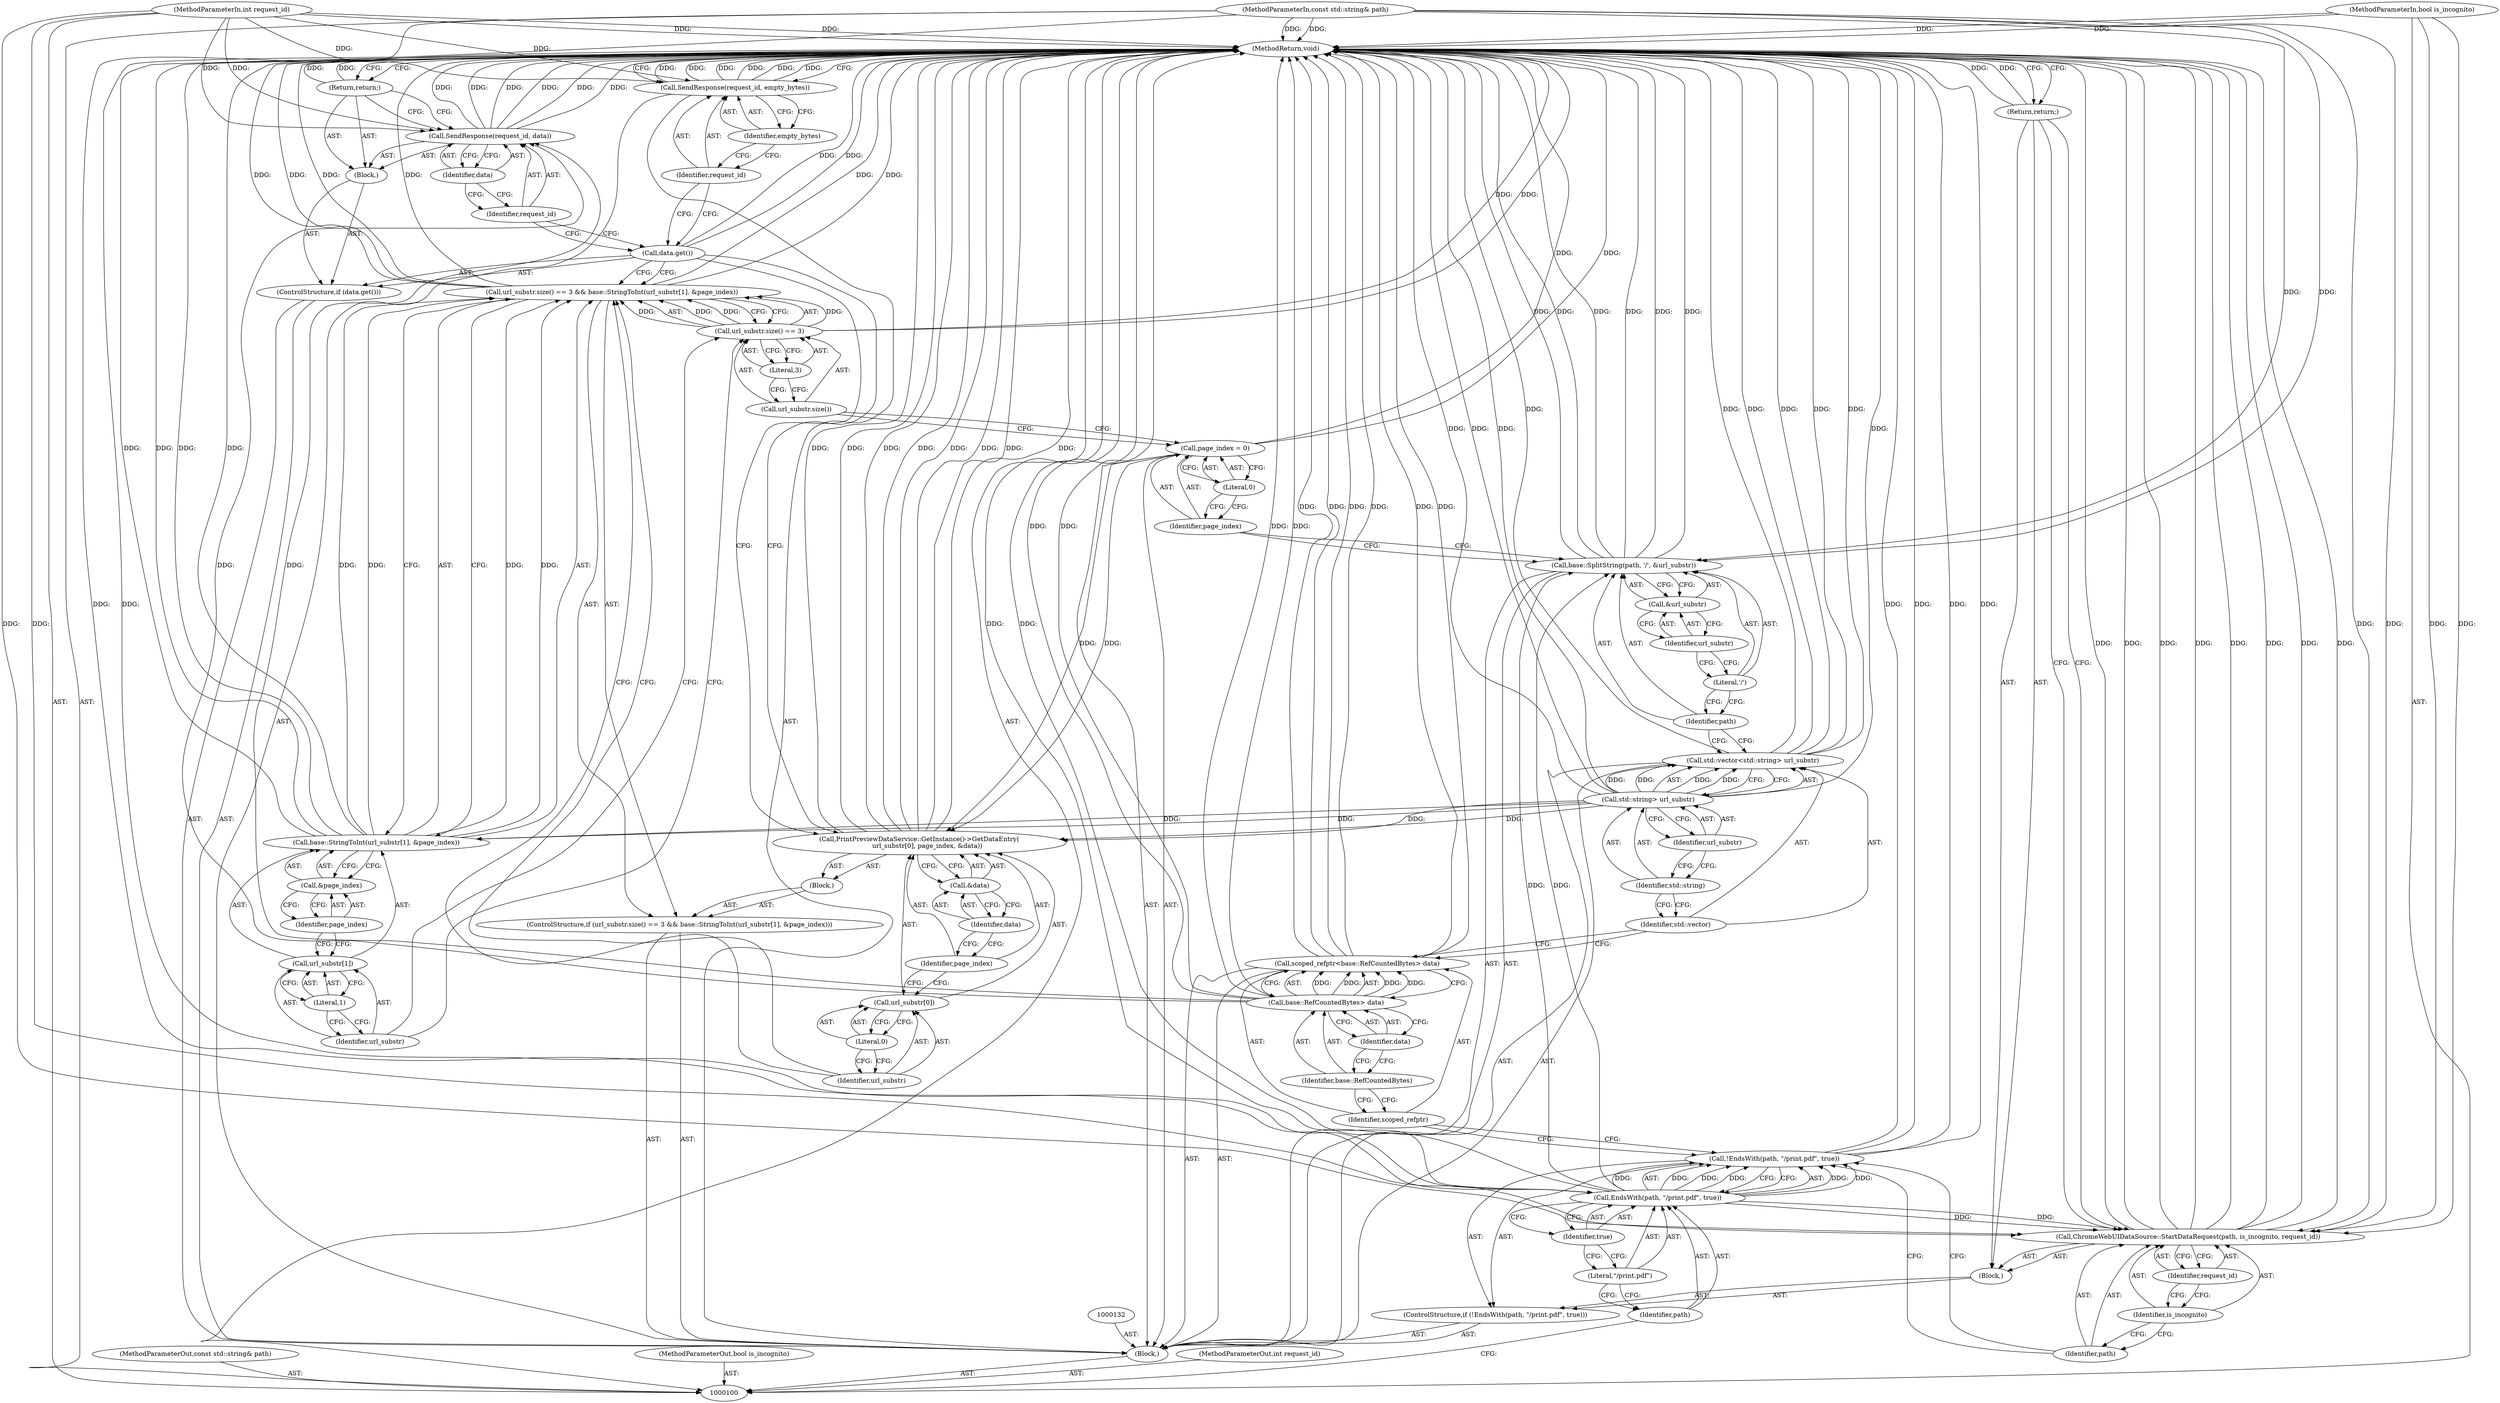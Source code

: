digraph "1_Chrome_116d0963cadfbf55ef2ec3d13781987c4d80517a_7" {
"1000165" [label="(MethodReturn,void)"];
"1000101" [label="(MethodParameterIn,const std::string& path)"];
"1000252" [label="(MethodParameterOut,const std::string& path)"];
"1000124" [label="(Call,std::string> url_substr)"];
"1000125" [label="(Identifier,std::string)"];
"1000126" [label="(Identifier,url_substr)"];
"1000122" [label="(Call,std::vector<std::string> url_substr)"];
"1000123" [label="(Identifier,std::vector)"];
"1000128" [label="(Identifier,path)"];
"1000129" [label="(Literal,'/')"];
"1000127" [label="(Call,base::SplitString(path, '/', &url_substr))"];
"1000130" [label="(Call,&url_substr)"];
"1000131" [label="(Identifier,url_substr)"];
"1000135" [label="(Literal,0)"];
"1000133" [label="(Call,page_index = 0)"];
"1000134" [label="(Identifier,page_index)"];
"1000136" [label="(ControlStructure,if (url_substr.size() == 3 && base::StringToInt(url_substr[1], &page_index)))"];
"1000140" [label="(Literal,3)"];
"1000141" [label="(Call,base::StringToInt(url_substr[1], &page_index))"];
"1000142" [label="(Call,url_substr[1])"];
"1000143" [label="(Identifier,url_substr)"];
"1000137" [label="(Call,url_substr.size() == 3 && base::StringToInt(url_substr[1], &page_index))"];
"1000138" [label="(Call,url_substr.size() == 3)"];
"1000139" [label="(Call,url_substr.size())"];
"1000144" [label="(Literal,1)"];
"1000145" [label="(Call,&page_index)"];
"1000146" [label="(Identifier,page_index)"];
"1000147" [label="(Block,)"];
"1000148" [label="(Call,PrintPreviewDataService::GetInstance()->GetDataEntry(\n        url_substr[0], page_index, &data))"];
"1000151" [label="(Literal,0)"];
"1000152" [label="(Identifier,page_index)"];
"1000153" [label="(Call,&data)"];
"1000154" [label="(Identifier,data)"];
"1000149" [label="(Call,url_substr[0])"];
"1000150" [label="(Identifier,url_substr)"];
"1000157" [label="(Block,)"];
"1000155" [label="(ControlStructure,if (data.get()))"];
"1000156" [label="(Call,data.get())"];
"1000159" [label="(Identifier,request_id)"];
"1000160" [label="(Identifier,data)"];
"1000158" [label="(Call,SendResponse(request_id, data))"];
"1000161" [label="(Return,return;)"];
"1000102" [label="(MethodParameterIn,bool is_incognito)"];
"1000253" [label="(MethodParameterOut,bool is_incognito)"];
"1000163" [label="(Identifier,request_id)"];
"1000162" [label="(Call,SendResponse(request_id, empty_bytes))"];
"1000164" [label="(Identifier,empty_bytes)"];
"1000103" [label="(MethodParameterIn,int request_id)"];
"1000254" [label="(MethodParameterOut,int request_id)"];
"1000104" [label="(Block,)"];
"1000108" [label="(Identifier,path)"];
"1000105" [label="(ControlStructure,if (!EndsWith(path, \"/print.pdf\", true)))"];
"1000109" [label="(Literal,\"/print.pdf\")"];
"1000110" [label="(Identifier,true)"];
"1000111" [label="(Block,)"];
"1000106" [label="(Call,!EndsWith(path, \"/print.pdf\", true))"];
"1000107" [label="(Call,EndsWith(path, \"/print.pdf\", true))"];
"1000112" [label="(Call,ChromeWebUIDataSource::StartDataRequest(path, is_incognito, request_id))"];
"1000113" [label="(Identifier,path)"];
"1000114" [label="(Identifier,is_incognito)"];
"1000115" [label="(Identifier,request_id)"];
"1000116" [label="(Return,return;)"];
"1000119" [label="(Call,base::RefCountedBytes> data)"];
"1000120" [label="(Identifier,base::RefCountedBytes)"];
"1000117" [label="(Call,scoped_refptr<base::RefCountedBytes> data)"];
"1000118" [label="(Identifier,scoped_refptr)"];
"1000121" [label="(Identifier,data)"];
"1000165" -> "1000100"  [label="AST: "];
"1000165" -> "1000116"  [label="CFG: "];
"1000165" -> "1000161"  [label="CFG: "];
"1000165" -> "1000162"  [label="CFG: "];
"1000161" -> "1000165"  [label="DDG: "];
"1000141" -> "1000165"  [label="DDG: "];
"1000141" -> "1000165"  [label="DDG: "];
"1000124" -> "1000165"  [label="DDG: "];
"1000124" -> "1000165"  [label="DDG: "];
"1000106" -> "1000165"  [label="DDG: "];
"1000106" -> "1000165"  [label="DDG: "];
"1000148" -> "1000165"  [label="DDG: "];
"1000148" -> "1000165"  [label="DDG: "];
"1000148" -> "1000165"  [label="DDG: "];
"1000148" -> "1000165"  [label="DDG: "];
"1000117" -> "1000165"  [label="DDG: "];
"1000117" -> "1000165"  [label="DDG: "];
"1000117" -> "1000165"  [label="DDG: "];
"1000122" -> "1000165"  [label="DDG: "];
"1000122" -> "1000165"  [label="DDG: "];
"1000122" -> "1000165"  [label="DDG: "];
"1000158" -> "1000165"  [label="DDG: "];
"1000158" -> "1000165"  [label="DDG: "];
"1000158" -> "1000165"  [label="DDG: "];
"1000127" -> "1000165"  [label="DDG: "];
"1000127" -> "1000165"  [label="DDG: "];
"1000127" -> "1000165"  [label="DDG: "];
"1000162" -> "1000165"  [label="DDG: "];
"1000162" -> "1000165"  [label="DDG: "];
"1000162" -> "1000165"  [label="DDG: "];
"1000112" -> "1000165"  [label="DDG: "];
"1000112" -> "1000165"  [label="DDG: "];
"1000112" -> "1000165"  [label="DDG: "];
"1000112" -> "1000165"  [label="DDG: "];
"1000137" -> "1000165"  [label="DDG: "];
"1000137" -> "1000165"  [label="DDG: "];
"1000137" -> "1000165"  [label="DDG: "];
"1000138" -> "1000165"  [label="DDG: "];
"1000133" -> "1000165"  [label="DDG: "];
"1000103" -> "1000165"  [label="DDG: "];
"1000119" -> "1000165"  [label="DDG: "];
"1000119" -> "1000165"  [label="DDG: "];
"1000102" -> "1000165"  [label="DDG: "];
"1000101" -> "1000165"  [label="DDG: "];
"1000107" -> "1000165"  [label="DDG: "];
"1000156" -> "1000165"  [label="DDG: "];
"1000116" -> "1000165"  [label="DDG: "];
"1000101" -> "1000100"  [label="AST: "];
"1000101" -> "1000165"  [label="DDG: "];
"1000101" -> "1000107"  [label="DDG: "];
"1000101" -> "1000112"  [label="DDG: "];
"1000101" -> "1000127"  [label="DDG: "];
"1000252" -> "1000100"  [label="AST: "];
"1000124" -> "1000122"  [label="AST: "];
"1000124" -> "1000126"  [label="CFG: "];
"1000125" -> "1000124"  [label="AST: "];
"1000126" -> "1000124"  [label="AST: "];
"1000122" -> "1000124"  [label="CFG: "];
"1000124" -> "1000165"  [label="DDG: "];
"1000124" -> "1000165"  [label="DDG: "];
"1000124" -> "1000122"  [label="DDG: "];
"1000124" -> "1000122"  [label="DDG: "];
"1000124" -> "1000141"  [label="DDG: "];
"1000124" -> "1000148"  [label="DDG: "];
"1000125" -> "1000124"  [label="AST: "];
"1000125" -> "1000123"  [label="CFG: "];
"1000126" -> "1000125"  [label="CFG: "];
"1000126" -> "1000124"  [label="AST: "];
"1000126" -> "1000125"  [label="CFG: "];
"1000124" -> "1000126"  [label="CFG: "];
"1000122" -> "1000104"  [label="AST: "];
"1000122" -> "1000124"  [label="CFG: "];
"1000123" -> "1000122"  [label="AST: "];
"1000124" -> "1000122"  [label="AST: "];
"1000128" -> "1000122"  [label="CFG: "];
"1000122" -> "1000165"  [label="DDG: "];
"1000122" -> "1000165"  [label="DDG: "];
"1000122" -> "1000165"  [label="DDG: "];
"1000124" -> "1000122"  [label="DDG: "];
"1000124" -> "1000122"  [label="DDG: "];
"1000123" -> "1000122"  [label="AST: "];
"1000123" -> "1000117"  [label="CFG: "];
"1000125" -> "1000123"  [label="CFG: "];
"1000128" -> "1000127"  [label="AST: "];
"1000128" -> "1000122"  [label="CFG: "];
"1000129" -> "1000128"  [label="CFG: "];
"1000129" -> "1000127"  [label="AST: "];
"1000129" -> "1000128"  [label="CFG: "];
"1000131" -> "1000129"  [label="CFG: "];
"1000127" -> "1000104"  [label="AST: "];
"1000127" -> "1000130"  [label="CFG: "];
"1000128" -> "1000127"  [label="AST: "];
"1000129" -> "1000127"  [label="AST: "];
"1000130" -> "1000127"  [label="AST: "];
"1000134" -> "1000127"  [label="CFG: "];
"1000127" -> "1000165"  [label="DDG: "];
"1000127" -> "1000165"  [label="DDG: "];
"1000127" -> "1000165"  [label="DDG: "];
"1000107" -> "1000127"  [label="DDG: "];
"1000101" -> "1000127"  [label="DDG: "];
"1000130" -> "1000127"  [label="AST: "];
"1000130" -> "1000131"  [label="CFG: "];
"1000131" -> "1000130"  [label="AST: "];
"1000127" -> "1000130"  [label="CFG: "];
"1000131" -> "1000130"  [label="AST: "];
"1000131" -> "1000129"  [label="CFG: "];
"1000130" -> "1000131"  [label="CFG: "];
"1000135" -> "1000133"  [label="AST: "];
"1000135" -> "1000134"  [label="CFG: "];
"1000133" -> "1000135"  [label="CFG: "];
"1000133" -> "1000104"  [label="AST: "];
"1000133" -> "1000135"  [label="CFG: "];
"1000134" -> "1000133"  [label="AST: "];
"1000135" -> "1000133"  [label="AST: "];
"1000139" -> "1000133"  [label="CFG: "];
"1000133" -> "1000165"  [label="DDG: "];
"1000133" -> "1000148"  [label="DDG: "];
"1000134" -> "1000133"  [label="AST: "];
"1000134" -> "1000127"  [label="CFG: "];
"1000135" -> "1000134"  [label="CFG: "];
"1000136" -> "1000104"  [label="AST: "];
"1000137" -> "1000136"  [label="AST: "];
"1000147" -> "1000136"  [label="AST: "];
"1000140" -> "1000138"  [label="AST: "];
"1000140" -> "1000139"  [label="CFG: "];
"1000138" -> "1000140"  [label="CFG: "];
"1000141" -> "1000137"  [label="AST: "];
"1000141" -> "1000145"  [label="CFG: "];
"1000142" -> "1000141"  [label="AST: "];
"1000145" -> "1000141"  [label="AST: "];
"1000137" -> "1000141"  [label="CFG: "];
"1000141" -> "1000165"  [label="DDG: "];
"1000141" -> "1000165"  [label="DDG: "];
"1000141" -> "1000137"  [label="DDG: "];
"1000141" -> "1000137"  [label="DDG: "];
"1000124" -> "1000141"  [label="DDG: "];
"1000142" -> "1000141"  [label="AST: "];
"1000142" -> "1000144"  [label="CFG: "];
"1000143" -> "1000142"  [label="AST: "];
"1000144" -> "1000142"  [label="AST: "];
"1000146" -> "1000142"  [label="CFG: "];
"1000143" -> "1000142"  [label="AST: "];
"1000143" -> "1000138"  [label="CFG: "];
"1000144" -> "1000143"  [label="CFG: "];
"1000137" -> "1000136"  [label="AST: "];
"1000137" -> "1000138"  [label="CFG: "];
"1000137" -> "1000141"  [label="CFG: "];
"1000138" -> "1000137"  [label="AST: "];
"1000141" -> "1000137"  [label="AST: "];
"1000150" -> "1000137"  [label="CFG: "];
"1000156" -> "1000137"  [label="CFG: "];
"1000137" -> "1000165"  [label="DDG: "];
"1000137" -> "1000165"  [label="DDG: "];
"1000137" -> "1000165"  [label="DDG: "];
"1000138" -> "1000137"  [label="DDG: "];
"1000138" -> "1000137"  [label="DDG: "];
"1000141" -> "1000137"  [label="DDG: "];
"1000141" -> "1000137"  [label="DDG: "];
"1000138" -> "1000137"  [label="AST: "];
"1000138" -> "1000140"  [label="CFG: "];
"1000139" -> "1000138"  [label="AST: "];
"1000140" -> "1000138"  [label="AST: "];
"1000143" -> "1000138"  [label="CFG: "];
"1000137" -> "1000138"  [label="CFG: "];
"1000138" -> "1000165"  [label="DDG: "];
"1000138" -> "1000137"  [label="DDG: "];
"1000138" -> "1000137"  [label="DDG: "];
"1000139" -> "1000138"  [label="AST: "];
"1000139" -> "1000133"  [label="CFG: "];
"1000140" -> "1000139"  [label="CFG: "];
"1000144" -> "1000142"  [label="AST: "];
"1000144" -> "1000143"  [label="CFG: "];
"1000142" -> "1000144"  [label="CFG: "];
"1000145" -> "1000141"  [label="AST: "];
"1000145" -> "1000146"  [label="CFG: "];
"1000146" -> "1000145"  [label="AST: "];
"1000141" -> "1000145"  [label="CFG: "];
"1000146" -> "1000145"  [label="AST: "];
"1000146" -> "1000142"  [label="CFG: "];
"1000145" -> "1000146"  [label="CFG: "];
"1000147" -> "1000136"  [label="AST: "];
"1000148" -> "1000147"  [label="AST: "];
"1000148" -> "1000147"  [label="AST: "];
"1000148" -> "1000153"  [label="CFG: "];
"1000149" -> "1000148"  [label="AST: "];
"1000152" -> "1000148"  [label="AST: "];
"1000153" -> "1000148"  [label="AST: "];
"1000156" -> "1000148"  [label="CFG: "];
"1000148" -> "1000165"  [label="DDG: "];
"1000148" -> "1000165"  [label="DDG: "];
"1000148" -> "1000165"  [label="DDG: "];
"1000148" -> "1000165"  [label="DDG: "];
"1000124" -> "1000148"  [label="DDG: "];
"1000133" -> "1000148"  [label="DDG: "];
"1000151" -> "1000149"  [label="AST: "];
"1000151" -> "1000150"  [label="CFG: "];
"1000149" -> "1000151"  [label="CFG: "];
"1000152" -> "1000148"  [label="AST: "];
"1000152" -> "1000149"  [label="CFG: "];
"1000154" -> "1000152"  [label="CFG: "];
"1000153" -> "1000148"  [label="AST: "];
"1000153" -> "1000154"  [label="CFG: "];
"1000154" -> "1000153"  [label="AST: "];
"1000148" -> "1000153"  [label="CFG: "];
"1000154" -> "1000153"  [label="AST: "];
"1000154" -> "1000152"  [label="CFG: "];
"1000153" -> "1000154"  [label="CFG: "];
"1000149" -> "1000148"  [label="AST: "];
"1000149" -> "1000151"  [label="CFG: "];
"1000150" -> "1000149"  [label="AST: "];
"1000151" -> "1000149"  [label="AST: "];
"1000152" -> "1000149"  [label="CFG: "];
"1000150" -> "1000149"  [label="AST: "];
"1000150" -> "1000137"  [label="CFG: "];
"1000151" -> "1000150"  [label="CFG: "];
"1000157" -> "1000155"  [label="AST: "];
"1000158" -> "1000157"  [label="AST: "];
"1000161" -> "1000157"  [label="AST: "];
"1000155" -> "1000104"  [label="AST: "];
"1000156" -> "1000155"  [label="AST: "];
"1000157" -> "1000155"  [label="AST: "];
"1000156" -> "1000155"  [label="AST: "];
"1000156" -> "1000148"  [label="CFG: "];
"1000156" -> "1000137"  [label="CFG: "];
"1000159" -> "1000156"  [label="CFG: "];
"1000163" -> "1000156"  [label="CFG: "];
"1000156" -> "1000165"  [label="DDG: "];
"1000159" -> "1000158"  [label="AST: "];
"1000159" -> "1000156"  [label="CFG: "];
"1000160" -> "1000159"  [label="CFG: "];
"1000160" -> "1000158"  [label="AST: "];
"1000160" -> "1000159"  [label="CFG: "];
"1000158" -> "1000160"  [label="CFG: "];
"1000158" -> "1000157"  [label="AST: "];
"1000158" -> "1000160"  [label="CFG: "];
"1000159" -> "1000158"  [label="AST: "];
"1000160" -> "1000158"  [label="AST: "];
"1000161" -> "1000158"  [label="CFG: "];
"1000158" -> "1000165"  [label="DDG: "];
"1000158" -> "1000165"  [label="DDG: "];
"1000158" -> "1000165"  [label="DDG: "];
"1000103" -> "1000158"  [label="DDG: "];
"1000119" -> "1000158"  [label="DDG: "];
"1000161" -> "1000157"  [label="AST: "];
"1000161" -> "1000158"  [label="CFG: "];
"1000165" -> "1000161"  [label="CFG: "];
"1000161" -> "1000165"  [label="DDG: "];
"1000102" -> "1000100"  [label="AST: "];
"1000102" -> "1000165"  [label="DDG: "];
"1000102" -> "1000112"  [label="DDG: "];
"1000253" -> "1000100"  [label="AST: "];
"1000163" -> "1000162"  [label="AST: "];
"1000163" -> "1000156"  [label="CFG: "];
"1000164" -> "1000163"  [label="CFG: "];
"1000162" -> "1000104"  [label="AST: "];
"1000162" -> "1000164"  [label="CFG: "];
"1000163" -> "1000162"  [label="AST: "];
"1000164" -> "1000162"  [label="AST: "];
"1000165" -> "1000162"  [label="CFG: "];
"1000162" -> "1000165"  [label="DDG: "];
"1000162" -> "1000165"  [label="DDG: "];
"1000162" -> "1000165"  [label="DDG: "];
"1000103" -> "1000162"  [label="DDG: "];
"1000164" -> "1000162"  [label="AST: "];
"1000164" -> "1000163"  [label="CFG: "];
"1000162" -> "1000164"  [label="CFG: "];
"1000103" -> "1000100"  [label="AST: "];
"1000103" -> "1000165"  [label="DDG: "];
"1000103" -> "1000112"  [label="DDG: "];
"1000103" -> "1000158"  [label="DDG: "];
"1000103" -> "1000162"  [label="DDG: "];
"1000254" -> "1000100"  [label="AST: "];
"1000104" -> "1000100"  [label="AST: "];
"1000105" -> "1000104"  [label="AST: "];
"1000117" -> "1000104"  [label="AST: "];
"1000122" -> "1000104"  [label="AST: "];
"1000127" -> "1000104"  [label="AST: "];
"1000132" -> "1000104"  [label="AST: "];
"1000133" -> "1000104"  [label="AST: "];
"1000136" -> "1000104"  [label="AST: "];
"1000155" -> "1000104"  [label="AST: "];
"1000162" -> "1000104"  [label="AST: "];
"1000108" -> "1000107"  [label="AST: "];
"1000108" -> "1000100"  [label="CFG: "];
"1000109" -> "1000108"  [label="CFG: "];
"1000105" -> "1000104"  [label="AST: "];
"1000106" -> "1000105"  [label="AST: "];
"1000111" -> "1000105"  [label="AST: "];
"1000109" -> "1000107"  [label="AST: "];
"1000109" -> "1000108"  [label="CFG: "];
"1000110" -> "1000109"  [label="CFG: "];
"1000110" -> "1000107"  [label="AST: "];
"1000110" -> "1000109"  [label="CFG: "];
"1000107" -> "1000110"  [label="CFG: "];
"1000111" -> "1000105"  [label="AST: "];
"1000112" -> "1000111"  [label="AST: "];
"1000116" -> "1000111"  [label="AST: "];
"1000106" -> "1000105"  [label="AST: "];
"1000106" -> "1000107"  [label="CFG: "];
"1000107" -> "1000106"  [label="AST: "];
"1000113" -> "1000106"  [label="CFG: "];
"1000118" -> "1000106"  [label="CFG: "];
"1000106" -> "1000165"  [label="DDG: "];
"1000106" -> "1000165"  [label="DDG: "];
"1000107" -> "1000106"  [label="DDG: "];
"1000107" -> "1000106"  [label="DDG: "];
"1000107" -> "1000106"  [label="DDG: "];
"1000107" -> "1000106"  [label="AST: "];
"1000107" -> "1000110"  [label="CFG: "];
"1000108" -> "1000107"  [label="AST: "];
"1000109" -> "1000107"  [label="AST: "];
"1000110" -> "1000107"  [label="AST: "];
"1000106" -> "1000107"  [label="CFG: "];
"1000107" -> "1000165"  [label="DDG: "];
"1000107" -> "1000106"  [label="DDG: "];
"1000107" -> "1000106"  [label="DDG: "];
"1000107" -> "1000106"  [label="DDG: "];
"1000101" -> "1000107"  [label="DDG: "];
"1000107" -> "1000112"  [label="DDG: "];
"1000107" -> "1000127"  [label="DDG: "];
"1000112" -> "1000111"  [label="AST: "];
"1000112" -> "1000115"  [label="CFG: "];
"1000113" -> "1000112"  [label="AST: "];
"1000114" -> "1000112"  [label="AST: "];
"1000115" -> "1000112"  [label="AST: "];
"1000116" -> "1000112"  [label="CFG: "];
"1000112" -> "1000165"  [label="DDG: "];
"1000112" -> "1000165"  [label="DDG: "];
"1000112" -> "1000165"  [label="DDG: "];
"1000112" -> "1000165"  [label="DDG: "];
"1000107" -> "1000112"  [label="DDG: "];
"1000101" -> "1000112"  [label="DDG: "];
"1000102" -> "1000112"  [label="DDG: "];
"1000103" -> "1000112"  [label="DDG: "];
"1000113" -> "1000112"  [label="AST: "];
"1000113" -> "1000106"  [label="CFG: "];
"1000114" -> "1000113"  [label="CFG: "];
"1000114" -> "1000112"  [label="AST: "];
"1000114" -> "1000113"  [label="CFG: "];
"1000115" -> "1000114"  [label="CFG: "];
"1000115" -> "1000112"  [label="AST: "];
"1000115" -> "1000114"  [label="CFG: "];
"1000112" -> "1000115"  [label="CFG: "];
"1000116" -> "1000111"  [label="AST: "];
"1000116" -> "1000112"  [label="CFG: "];
"1000165" -> "1000116"  [label="CFG: "];
"1000116" -> "1000165"  [label="DDG: "];
"1000119" -> "1000117"  [label="AST: "];
"1000119" -> "1000121"  [label="CFG: "];
"1000120" -> "1000119"  [label="AST: "];
"1000121" -> "1000119"  [label="AST: "];
"1000117" -> "1000119"  [label="CFG: "];
"1000119" -> "1000165"  [label="DDG: "];
"1000119" -> "1000165"  [label="DDG: "];
"1000119" -> "1000117"  [label="DDG: "];
"1000119" -> "1000117"  [label="DDG: "];
"1000119" -> "1000158"  [label="DDG: "];
"1000120" -> "1000119"  [label="AST: "];
"1000120" -> "1000118"  [label="CFG: "];
"1000121" -> "1000120"  [label="CFG: "];
"1000117" -> "1000104"  [label="AST: "];
"1000117" -> "1000119"  [label="CFG: "];
"1000118" -> "1000117"  [label="AST: "];
"1000119" -> "1000117"  [label="AST: "];
"1000123" -> "1000117"  [label="CFG: "];
"1000117" -> "1000165"  [label="DDG: "];
"1000117" -> "1000165"  [label="DDG: "];
"1000117" -> "1000165"  [label="DDG: "];
"1000119" -> "1000117"  [label="DDG: "];
"1000119" -> "1000117"  [label="DDG: "];
"1000118" -> "1000117"  [label="AST: "];
"1000118" -> "1000106"  [label="CFG: "];
"1000120" -> "1000118"  [label="CFG: "];
"1000121" -> "1000119"  [label="AST: "];
"1000121" -> "1000120"  [label="CFG: "];
"1000119" -> "1000121"  [label="CFG: "];
}
